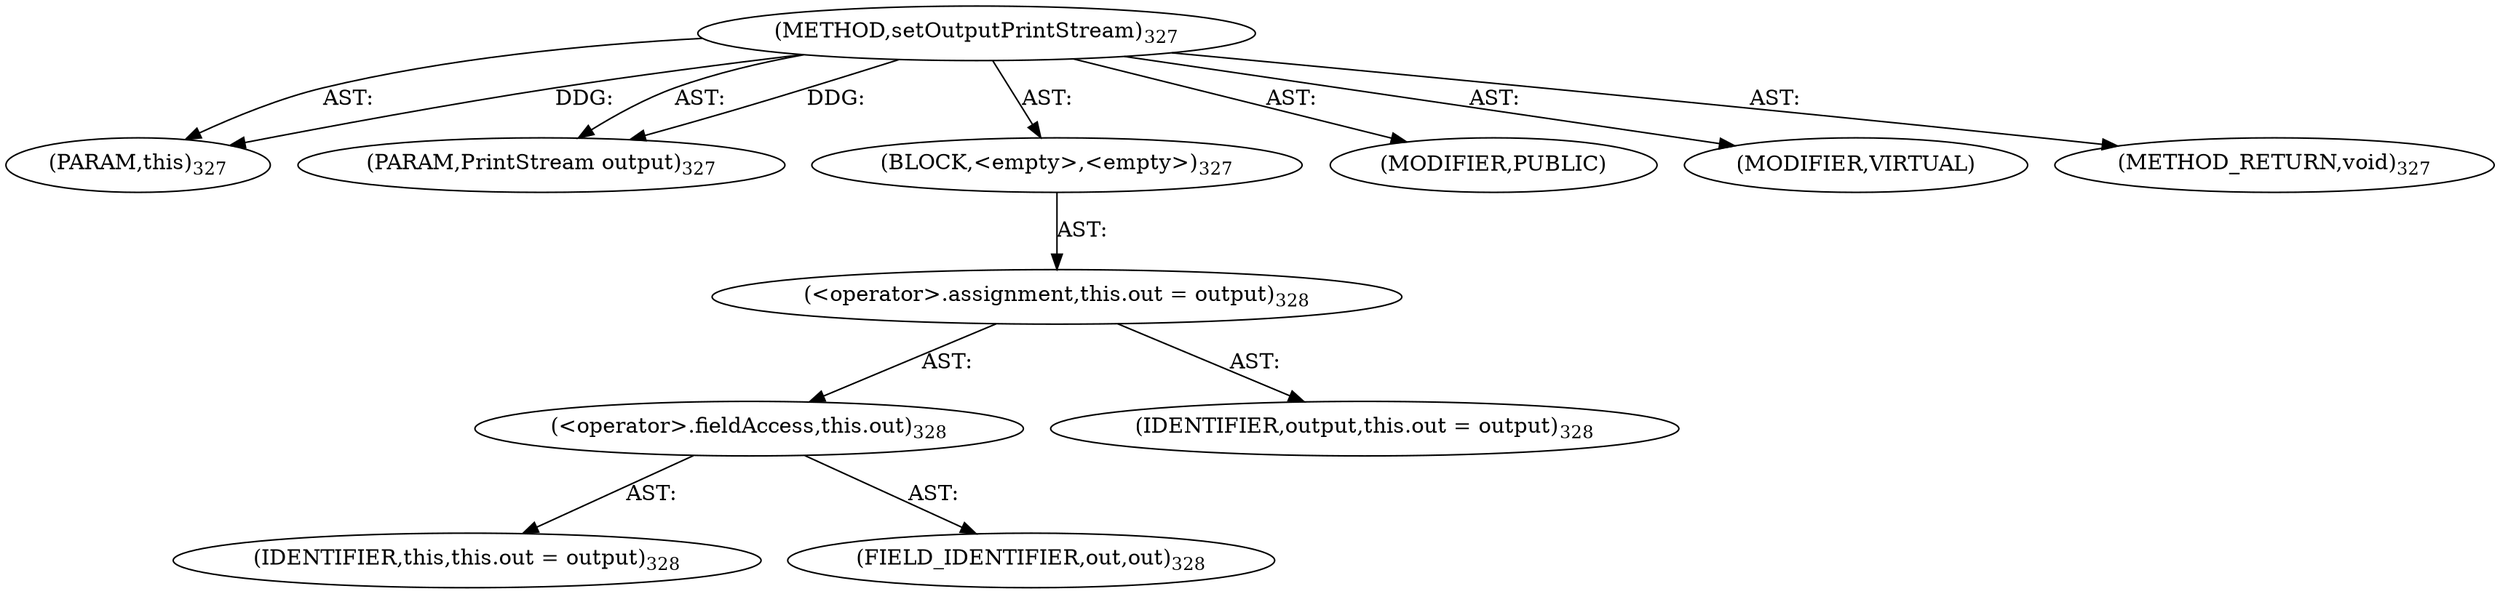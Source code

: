digraph "setOutputPrintStream" {  
"111669149707" [label = <(METHOD,setOutputPrintStream)<SUB>327</SUB>> ]
"115964116999" [label = <(PARAM,this)<SUB>327</SUB>> ]
"115964117019" [label = <(PARAM,PrintStream output)<SUB>327</SUB>> ]
"25769803829" [label = <(BLOCK,&lt;empty&gt;,&lt;empty&gt;)<SUB>327</SUB>> ]
"30064771263" [label = <(&lt;operator&gt;.assignment,this.out = output)<SUB>328</SUB>> ]
"30064771264" [label = <(&lt;operator&gt;.fieldAccess,this.out)<SUB>328</SUB>> ]
"68719476753" [label = <(IDENTIFIER,this,this.out = output)<SUB>328</SUB>> ]
"55834574883" [label = <(FIELD_IDENTIFIER,out,out)<SUB>328</SUB>> ]
"68719476937" [label = <(IDENTIFIER,output,this.out = output)<SUB>328</SUB>> ]
"133143986200" [label = <(MODIFIER,PUBLIC)> ]
"133143986201" [label = <(MODIFIER,VIRTUAL)> ]
"128849018891" [label = <(METHOD_RETURN,void)<SUB>327</SUB>> ]
  "111669149707" -> "115964116999"  [ label = "AST: "] 
  "111669149707" -> "115964117019"  [ label = "AST: "] 
  "111669149707" -> "25769803829"  [ label = "AST: "] 
  "111669149707" -> "133143986200"  [ label = "AST: "] 
  "111669149707" -> "133143986201"  [ label = "AST: "] 
  "111669149707" -> "128849018891"  [ label = "AST: "] 
  "25769803829" -> "30064771263"  [ label = "AST: "] 
  "30064771263" -> "30064771264"  [ label = "AST: "] 
  "30064771263" -> "68719476937"  [ label = "AST: "] 
  "30064771264" -> "68719476753"  [ label = "AST: "] 
  "30064771264" -> "55834574883"  [ label = "AST: "] 
  "111669149707" -> "115964116999"  [ label = "DDG: "] 
  "111669149707" -> "115964117019"  [ label = "DDG: "] 
}
